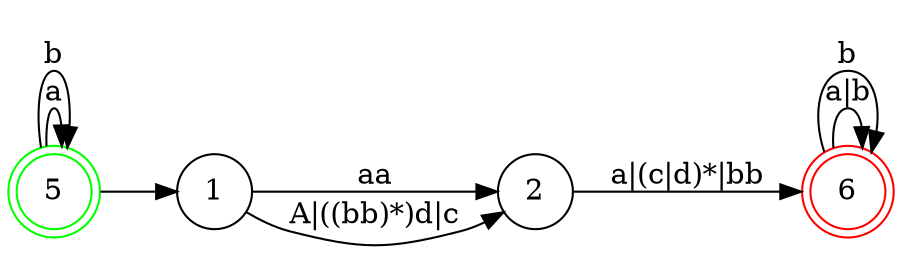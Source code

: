 digraph NDF {
    rankdir = LR;
    size = "8,5";
    node [shape = doublecircle;];
    5 [color = green;];
    6 [color = red;];
    node [shape = circle;];
    5 -> 5 [label = "a";];
    5 -> 5 [label = "b";];
    5 -> 1 [label = "";];
    1 -> 2 [label = "aa";];
    1 -> 2 [label = "A|((bb)*)d|c";];
    2 -> 6 [label = "a|(c|d)*|bb";];
    6 -> 6 [label = "a|b";];
    6 -> 6 [label = "b";];
}